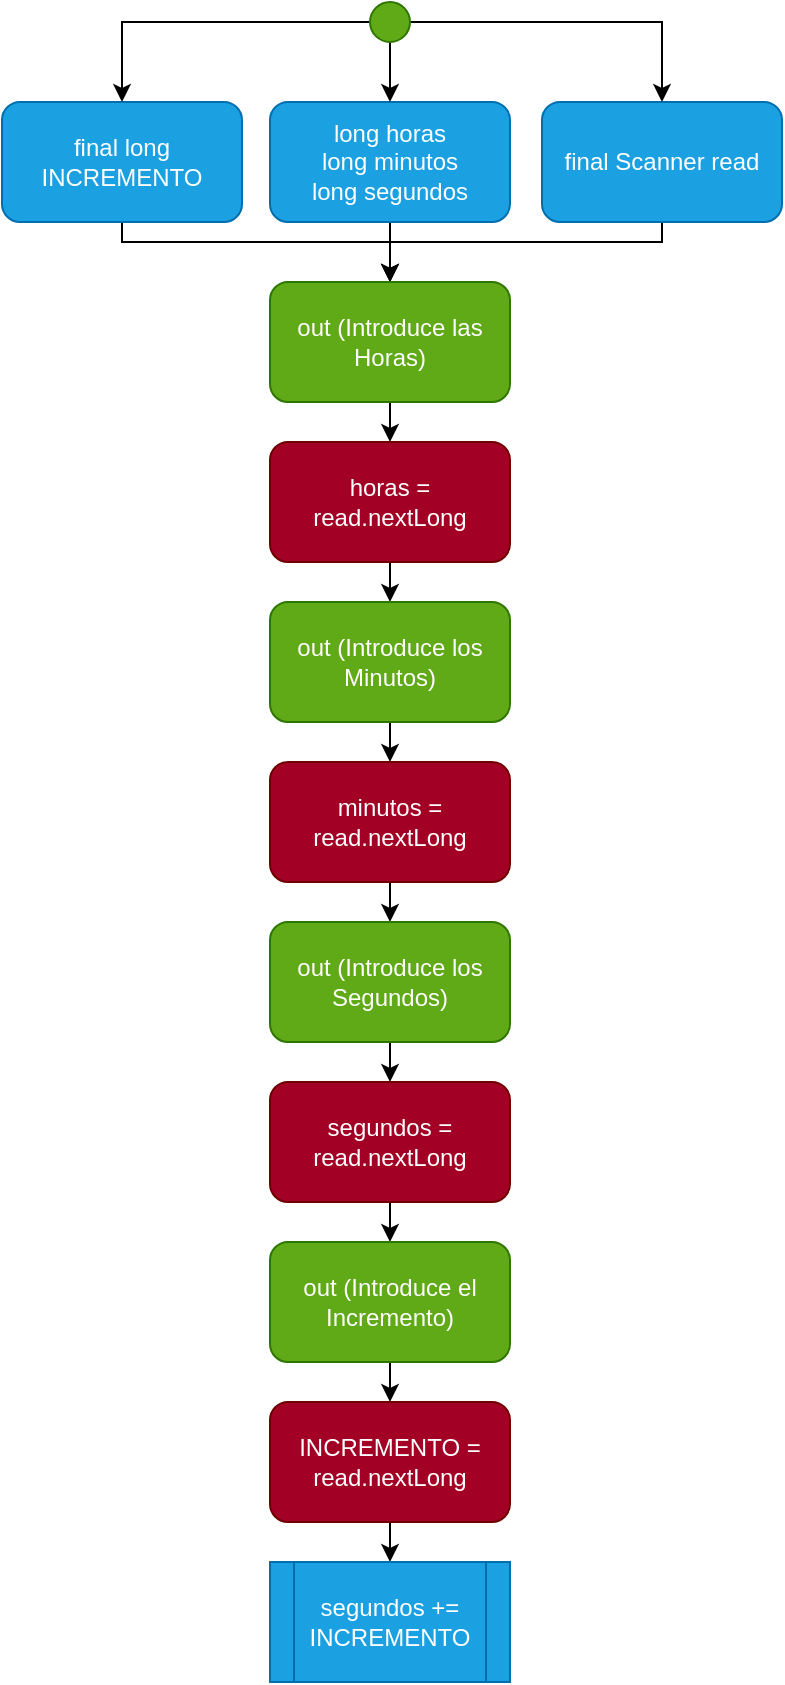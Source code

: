 <mxfile version="20.5.3" type="github">
  <diagram id="C5RBs43oDa-KdzZeNtuy" name="Page-1">
    <mxGraphModel dx="579" dy="307" grid="1" gridSize="10" guides="1" tooltips="1" connect="1" arrows="0" fold="1" page="1" pageScale="1" pageWidth="827" pageHeight="1169" math="0" shadow="0">
      <root>
        <mxCell id="WIyWlLk6GJQsqaUBKTNV-0" />
        <mxCell id="WIyWlLk6GJQsqaUBKTNV-1" parent="WIyWlLk6GJQsqaUBKTNV-0" />
        <mxCell id="Qb6-qISCPBRjFz87O9aS-10" style="edgeStyle=orthogonalEdgeStyle;rounded=0;orthogonalLoop=1;jettySize=auto;html=1;exitX=0.5;exitY=1;exitDx=0;exitDy=0;entryX=0.5;entryY=0;entryDx=0;entryDy=0;" edge="1" parent="WIyWlLk6GJQsqaUBKTNV-1" source="Qb6-qISCPBRjFz87O9aS-0" target="Qb6-qISCPBRjFz87O9aS-9">
          <mxGeometry relative="1" as="geometry" />
        </mxCell>
        <mxCell id="Qb6-qISCPBRjFz87O9aS-0" value="long horas&lt;br&gt;long minutos&lt;br&gt;long segundos" style="rounded=1;whiteSpace=wrap;html=1;fillColor=#1ba1e2;fontColor=#ffffff;strokeColor=#006EAF;" vertex="1" parent="WIyWlLk6GJQsqaUBKTNV-1">
          <mxGeometry x="352" y="50" width="120" height="60" as="geometry" />
        </mxCell>
        <mxCell id="Qb6-qISCPBRjFz87O9aS-12" style="edgeStyle=orthogonalEdgeStyle;rounded=0;orthogonalLoop=1;jettySize=auto;html=1;exitX=0.5;exitY=1;exitDx=0;exitDy=0;entryX=0.5;entryY=0;entryDx=0;entryDy=0;" edge="1" parent="WIyWlLk6GJQsqaUBKTNV-1" source="Qb6-qISCPBRjFz87O9aS-1" target="Qb6-qISCPBRjFz87O9aS-9">
          <mxGeometry relative="1" as="geometry">
            <Array as="points">
              <mxPoint x="278" y="120" />
              <mxPoint x="412" y="120" />
            </Array>
          </mxGeometry>
        </mxCell>
        <mxCell id="Qb6-qISCPBRjFz87O9aS-1" value="final long INCREMENTO" style="rounded=1;whiteSpace=wrap;html=1;fillColor=#1ba1e2;fontColor=#ffffff;strokeColor=#006EAF;" vertex="1" parent="WIyWlLk6GJQsqaUBKTNV-1">
          <mxGeometry x="218" y="50" width="120" height="60" as="geometry" />
        </mxCell>
        <mxCell id="Qb6-qISCPBRjFz87O9aS-11" style="edgeStyle=orthogonalEdgeStyle;rounded=0;orthogonalLoop=1;jettySize=auto;html=1;exitX=0.5;exitY=1;exitDx=0;exitDy=0;entryX=0.5;entryY=0;entryDx=0;entryDy=0;" edge="1" parent="WIyWlLk6GJQsqaUBKTNV-1" source="Qb6-qISCPBRjFz87O9aS-2" target="Qb6-qISCPBRjFz87O9aS-9">
          <mxGeometry relative="1" as="geometry">
            <Array as="points">
              <mxPoint x="548" y="120" />
              <mxPoint x="412" y="120" />
            </Array>
          </mxGeometry>
        </mxCell>
        <mxCell id="Qb6-qISCPBRjFz87O9aS-2" value="final Scanner read" style="rounded=1;whiteSpace=wrap;html=1;fillColor=#1ba1e2;fontColor=#ffffff;strokeColor=#006EAF;" vertex="1" parent="WIyWlLk6GJQsqaUBKTNV-1">
          <mxGeometry x="488" y="50" width="120" height="60" as="geometry" />
        </mxCell>
        <mxCell id="Qb6-qISCPBRjFz87O9aS-5" style="edgeStyle=orthogonalEdgeStyle;rounded=0;orthogonalLoop=1;jettySize=auto;html=1;exitX=0.5;exitY=1;exitDx=0;exitDy=0;entryX=0.5;entryY=0;entryDx=0;entryDy=0;" edge="1" parent="WIyWlLk6GJQsqaUBKTNV-1" source="Qb6-qISCPBRjFz87O9aS-3" target="Qb6-qISCPBRjFz87O9aS-0">
          <mxGeometry relative="1" as="geometry" />
        </mxCell>
        <mxCell id="Qb6-qISCPBRjFz87O9aS-6" style="edgeStyle=orthogonalEdgeStyle;rounded=0;orthogonalLoop=1;jettySize=auto;html=1;exitX=1;exitY=0.5;exitDx=0;exitDy=0;entryX=0.5;entryY=0;entryDx=0;entryDy=0;" edge="1" parent="WIyWlLk6GJQsqaUBKTNV-1" source="Qb6-qISCPBRjFz87O9aS-3" target="Qb6-qISCPBRjFz87O9aS-2">
          <mxGeometry relative="1" as="geometry" />
        </mxCell>
        <mxCell id="Qb6-qISCPBRjFz87O9aS-7" style="edgeStyle=orthogonalEdgeStyle;rounded=0;orthogonalLoop=1;jettySize=auto;html=1;exitX=0;exitY=0.5;exitDx=0;exitDy=0;entryX=0.5;entryY=0;entryDx=0;entryDy=0;" edge="1" parent="WIyWlLk6GJQsqaUBKTNV-1" source="Qb6-qISCPBRjFz87O9aS-3" target="Qb6-qISCPBRjFz87O9aS-1">
          <mxGeometry relative="1" as="geometry" />
        </mxCell>
        <mxCell id="Qb6-qISCPBRjFz87O9aS-3" value="" style="ellipse;whiteSpace=wrap;html=1;aspect=fixed;fillColor=#60a917;fontColor=#ffffff;strokeColor=#2D7600;" vertex="1" parent="WIyWlLk6GJQsqaUBKTNV-1">
          <mxGeometry x="402" width="20" height="20" as="geometry" />
        </mxCell>
        <mxCell id="Qb6-qISCPBRjFz87O9aS-14" style="edgeStyle=orthogonalEdgeStyle;rounded=0;orthogonalLoop=1;jettySize=auto;html=1;exitX=0.5;exitY=1;exitDx=0;exitDy=0;entryX=0.5;entryY=0;entryDx=0;entryDy=0;" edge="1" parent="WIyWlLk6GJQsqaUBKTNV-1" source="Qb6-qISCPBRjFz87O9aS-9" target="Qb6-qISCPBRjFz87O9aS-13">
          <mxGeometry relative="1" as="geometry" />
        </mxCell>
        <mxCell id="Qb6-qISCPBRjFz87O9aS-9" value="out (Introduce las Horas)" style="rounded=1;whiteSpace=wrap;html=1;fillColor=#60a917;fontColor=#ffffff;strokeColor=#2D7600;" vertex="1" parent="WIyWlLk6GJQsqaUBKTNV-1">
          <mxGeometry x="352" y="140" width="120" height="60" as="geometry" />
        </mxCell>
        <mxCell id="Qb6-qISCPBRjFz87O9aS-21" style="edgeStyle=orthogonalEdgeStyle;rounded=0;orthogonalLoop=1;jettySize=auto;html=1;exitX=0.5;exitY=1;exitDx=0;exitDy=0;entryX=0.5;entryY=0;entryDx=0;entryDy=0;" edge="1" parent="WIyWlLk6GJQsqaUBKTNV-1" source="Qb6-qISCPBRjFz87O9aS-13" target="Qb6-qISCPBRjFz87O9aS-15">
          <mxGeometry relative="1" as="geometry" />
        </mxCell>
        <mxCell id="Qb6-qISCPBRjFz87O9aS-13" value="horas = read.nextLong" style="rounded=1;whiteSpace=wrap;html=1;fillColor=#a20025;fontColor=#ffffff;strokeColor=#6F0000;" vertex="1" parent="WIyWlLk6GJQsqaUBKTNV-1">
          <mxGeometry x="352" y="220" width="120" height="60" as="geometry" />
        </mxCell>
        <mxCell id="Qb6-qISCPBRjFz87O9aS-22" style="edgeStyle=orthogonalEdgeStyle;rounded=0;orthogonalLoop=1;jettySize=auto;html=1;exitX=0.5;exitY=1;exitDx=0;exitDy=0;entryX=0.5;entryY=0;entryDx=0;entryDy=0;" edge="1" parent="WIyWlLk6GJQsqaUBKTNV-1" source="Qb6-qISCPBRjFz87O9aS-15" target="Qb6-qISCPBRjFz87O9aS-16">
          <mxGeometry relative="1" as="geometry" />
        </mxCell>
        <mxCell id="Qb6-qISCPBRjFz87O9aS-15" value="out (Introduce los Minutos)" style="rounded=1;whiteSpace=wrap;html=1;fillColor=#60a917;fontColor=#ffffff;strokeColor=#2D7600;" vertex="1" parent="WIyWlLk6GJQsqaUBKTNV-1">
          <mxGeometry x="352" y="300" width="120" height="60" as="geometry" />
        </mxCell>
        <mxCell id="Qb6-qISCPBRjFz87O9aS-23" style="edgeStyle=orthogonalEdgeStyle;rounded=0;orthogonalLoop=1;jettySize=auto;html=1;exitX=0.5;exitY=1;exitDx=0;exitDy=0;entryX=0.5;entryY=0;entryDx=0;entryDy=0;" edge="1" parent="WIyWlLk6GJQsqaUBKTNV-1" source="Qb6-qISCPBRjFz87O9aS-16" target="Qb6-qISCPBRjFz87O9aS-17">
          <mxGeometry relative="1" as="geometry" />
        </mxCell>
        <mxCell id="Qb6-qISCPBRjFz87O9aS-16" value="minutos = read.nextLong" style="rounded=1;whiteSpace=wrap;html=1;fillColor=#a20025;fontColor=#ffffff;strokeColor=#6F0000;" vertex="1" parent="WIyWlLk6GJQsqaUBKTNV-1">
          <mxGeometry x="352" y="380" width="120" height="60" as="geometry" />
        </mxCell>
        <mxCell id="Qb6-qISCPBRjFz87O9aS-24" style="edgeStyle=orthogonalEdgeStyle;rounded=0;orthogonalLoop=1;jettySize=auto;html=1;exitX=0.5;exitY=1;exitDx=0;exitDy=0;entryX=0.5;entryY=0;entryDx=0;entryDy=0;" edge="1" parent="WIyWlLk6GJQsqaUBKTNV-1" source="Qb6-qISCPBRjFz87O9aS-17" target="Qb6-qISCPBRjFz87O9aS-18">
          <mxGeometry relative="1" as="geometry" />
        </mxCell>
        <mxCell id="Qb6-qISCPBRjFz87O9aS-17" value="out (Introduce los Segundos)" style="rounded=1;whiteSpace=wrap;html=1;fillColor=#60a917;fontColor=#ffffff;strokeColor=#2D7600;" vertex="1" parent="WIyWlLk6GJQsqaUBKTNV-1">
          <mxGeometry x="352" y="460" width="120" height="60" as="geometry" />
        </mxCell>
        <mxCell id="Qb6-qISCPBRjFz87O9aS-25" style="edgeStyle=orthogonalEdgeStyle;rounded=0;orthogonalLoop=1;jettySize=auto;html=1;exitX=0.5;exitY=1;exitDx=0;exitDy=0;entryX=0.5;entryY=0;entryDx=0;entryDy=0;" edge="1" parent="WIyWlLk6GJQsqaUBKTNV-1" source="Qb6-qISCPBRjFz87O9aS-18" target="Qb6-qISCPBRjFz87O9aS-19">
          <mxGeometry relative="1" as="geometry" />
        </mxCell>
        <mxCell id="Qb6-qISCPBRjFz87O9aS-18" value="segundos = read.nextLong" style="rounded=1;whiteSpace=wrap;html=1;fillColor=#a20025;fontColor=#ffffff;strokeColor=#6F0000;" vertex="1" parent="WIyWlLk6GJQsqaUBKTNV-1">
          <mxGeometry x="352" y="540" width="120" height="60" as="geometry" />
        </mxCell>
        <mxCell id="Qb6-qISCPBRjFz87O9aS-26" style="edgeStyle=orthogonalEdgeStyle;rounded=0;orthogonalLoop=1;jettySize=auto;html=1;exitX=0.5;exitY=1;exitDx=0;exitDy=0;entryX=0.5;entryY=0;entryDx=0;entryDy=0;" edge="1" parent="WIyWlLk6GJQsqaUBKTNV-1" source="Qb6-qISCPBRjFz87O9aS-19" target="Qb6-qISCPBRjFz87O9aS-20">
          <mxGeometry relative="1" as="geometry" />
        </mxCell>
        <mxCell id="Qb6-qISCPBRjFz87O9aS-19" value="out (Introduce el Incremento)" style="rounded=1;whiteSpace=wrap;html=1;fillColor=#60a917;fontColor=#ffffff;strokeColor=#2D7600;" vertex="1" parent="WIyWlLk6GJQsqaUBKTNV-1">
          <mxGeometry x="352" y="620" width="120" height="60" as="geometry" />
        </mxCell>
        <mxCell id="Qb6-qISCPBRjFz87O9aS-29" style="edgeStyle=orthogonalEdgeStyle;rounded=0;orthogonalLoop=1;jettySize=auto;html=1;exitX=0.5;exitY=1;exitDx=0;exitDy=0;entryX=0.5;entryY=0;entryDx=0;entryDy=0;" edge="1" parent="WIyWlLk6GJQsqaUBKTNV-1" source="Qb6-qISCPBRjFz87O9aS-20" target="Qb6-qISCPBRjFz87O9aS-27">
          <mxGeometry relative="1" as="geometry" />
        </mxCell>
        <mxCell id="Qb6-qISCPBRjFz87O9aS-20" value="INCREMENTO = read.nextLong" style="rounded=1;whiteSpace=wrap;html=1;fillColor=#a20025;fontColor=#ffffff;strokeColor=#6F0000;" vertex="1" parent="WIyWlLk6GJQsqaUBKTNV-1">
          <mxGeometry x="352" y="700" width="120" height="60" as="geometry" />
        </mxCell>
        <mxCell id="Qb6-qISCPBRjFz87O9aS-27" value="segundos += INCREMENTO" style="shape=process;whiteSpace=wrap;html=1;backgroundOutline=1;fillColor=#1ba1e2;fontColor=#ffffff;strokeColor=#006EAF;" vertex="1" parent="WIyWlLk6GJQsqaUBKTNV-1">
          <mxGeometry x="352" y="780" width="120" height="60" as="geometry" />
        </mxCell>
      </root>
    </mxGraphModel>
  </diagram>
</mxfile>
